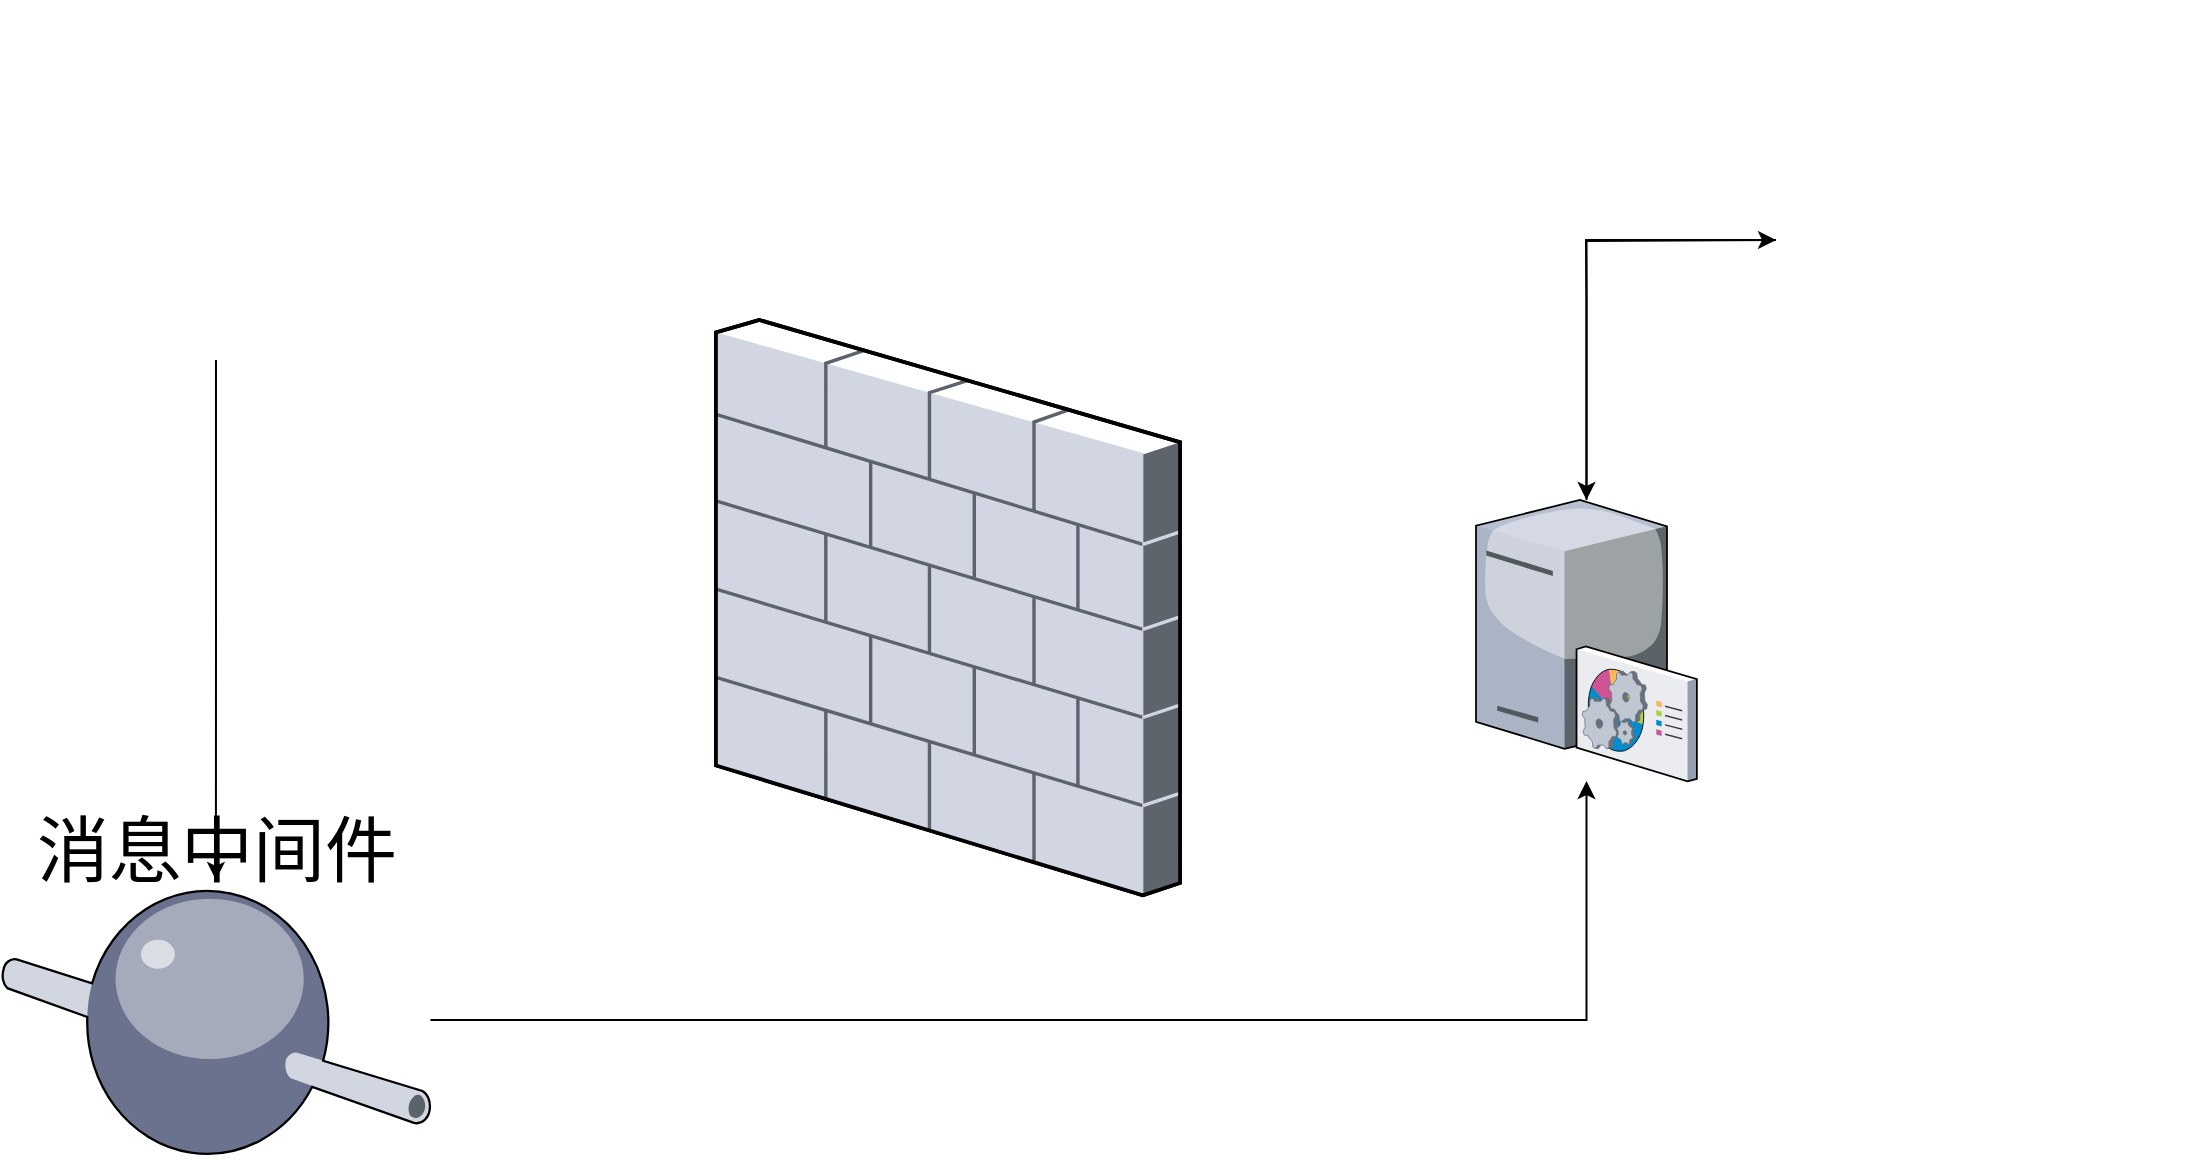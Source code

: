 <mxfile version="14.7.10" type="github">
  <diagram name="Page-1" id="822b0af5-4adb-64df-f703-e8dfc1f81529">
    <mxGraphModel dx="2031" dy="1009" grid="1" gridSize="10" guides="1" tooltips="1" connect="1" arrows="1" fold="1" page="1" pageScale="1" pageWidth="1100" pageHeight="850" background="none" math="0" shadow="0">
      <root>
        <mxCell id="0" />
        <mxCell id="1" parent="0" />
        <mxCell id="rB4GjY9OZMeqlptCQBSE-6" style="edgeStyle=orthogonalEdgeStyle;rounded=0;orthogonalLoop=1;jettySize=auto;html=1;exitX=0.5;exitY=1;exitDx=0;exitDy=0;" edge="1" parent="1" source="rB4GjY9OZMeqlptCQBSE-1" target="rB4GjY9OZMeqlptCQBSE-2">
          <mxGeometry relative="1" as="geometry" />
        </mxCell>
        <mxCell id="rB4GjY9OZMeqlptCQBSE-1" value="" style="shape=image;verticalLabelPosition=bottom;labelBackgroundColor=#ffffff;verticalAlign=top;aspect=fixed;imageAspect=0;image=https://dss1.bdstatic.com/70cFvXSh_Q1YnxGkpoWK1HF6hhy/it/u=1417525072,3293701327&amp;fm=26&amp;gp=0.jpg;" vertex="1" parent="1">
          <mxGeometry x="139.99" y="190" width="180" height="180" as="geometry" />
        </mxCell>
        <mxCell id="rB4GjY9OZMeqlptCQBSE-8" style="edgeStyle=orthogonalEdgeStyle;rounded=0;orthogonalLoop=1;jettySize=auto;html=1;" edge="1" parent="1" source="rB4GjY9OZMeqlptCQBSE-2" target="rB4GjY9OZMeqlptCQBSE-3">
          <mxGeometry relative="1" as="geometry" />
        </mxCell>
        <mxCell id="rB4GjY9OZMeqlptCQBSE-2" value="" style="verticalLabelPosition=bottom;aspect=fixed;html=1;verticalAlign=top;strokeColor=none;align=center;outlineConnect=0;shape=mxgraph.citrix.middleware;fontFamily=Helvetica;fontSize=12;fontColor=#000000;fillColor=#ffffff;" vertex="1" parent="1">
          <mxGeometry x="122.74" y="630" width="214.51" height="140" as="geometry" />
        </mxCell>
        <mxCell id="rB4GjY9OZMeqlptCQBSE-10" value="" style="edgeStyle=orthogonalEdgeStyle;rounded=0;orthogonalLoop=1;jettySize=auto;html=1;" edge="1" parent="1" source="rB4GjY9OZMeqlptCQBSE-3">
          <mxGeometry relative="1" as="geometry">
            <mxPoint x="1010" y="310" as="targetPoint" />
            <Array as="points">
              <mxPoint x="915" y="340" />
              <mxPoint x="915" y="340" />
            </Array>
          </mxGeometry>
        </mxCell>
        <mxCell id="rB4GjY9OZMeqlptCQBSE-3" value="" style="verticalLabelPosition=bottom;aspect=fixed;html=1;verticalAlign=top;strokeColor=none;align=center;outlineConnect=0;shape=mxgraph.citrix.command_center;" vertex="1" parent="1">
          <mxGeometry x="860" y="440" width="110.5" height="140.5" as="geometry" />
        </mxCell>
        <mxCell id="rB4GjY9OZMeqlptCQBSE-4" value="" style="verticalLabelPosition=bottom;aspect=fixed;html=1;verticalAlign=top;strokeColor=none;align=center;outlineConnect=0;shape=mxgraph.citrix.firewall;" vertex="1" parent="1">
          <mxGeometry x="480" y="350" width="232" height="287.68" as="geometry" />
        </mxCell>
        <mxCell id="rB4GjY9OZMeqlptCQBSE-11" value="" style="edgeStyle=orthogonalEdgeStyle;rounded=0;orthogonalLoop=1;jettySize=auto;html=1;" edge="1" parent="1" target="rB4GjY9OZMeqlptCQBSE-3">
          <mxGeometry relative="1" as="geometry">
            <mxPoint x="1010" y="310" as="sourcePoint" />
          </mxGeometry>
        </mxCell>
        <mxCell id="rB4GjY9OZMeqlptCQBSE-12" value="&lt;font style=&quot;font-size: 36px&quot;&gt;消息中间件&lt;/font&gt;" style="text;html=1;align=center;verticalAlign=middle;resizable=0;points=[];autosize=1;strokeColor=none;" vertex="1" parent="1">
          <mxGeometry x="129.99" y="600" width="200" height="30" as="geometry" />
        </mxCell>
        <mxCell id="rB4GjY9OZMeqlptCQBSE-13" value="" style="shape=image;verticalLabelPosition=bottom;labelBackgroundColor=#ffffff;verticalAlign=top;aspect=fixed;imageAspect=0;image=https://dss1.bdstatic.com/70cFvXSh_Q1YnxGkpoWK1HF6hhy/it/u=2815246716,2288008289&amp;fm=26&amp;gp=0.jpg;sketch=1;" vertex="1" parent="1">
          <mxGeometry x="1010" y="250" width="210" height="127.68" as="geometry" />
        </mxCell>
      </root>
    </mxGraphModel>
  </diagram>
</mxfile>
